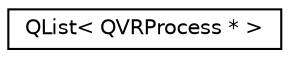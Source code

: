 digraph "Graphical Class Hierarchy"
{
  edge [fontname="Helvetica",fontsize="10",labelfontname="Helvetica",labelfontsize="10"];
  node [fontname="Helvetica",fontsize="10",shape=record];
  rankdir="LR";
  Node1 [label="QList\< QVRProcess * \>",height=0.2,width=0.4,color="black", fillcolor="white", style="filled",URL="$class_q_list.html"];
}
